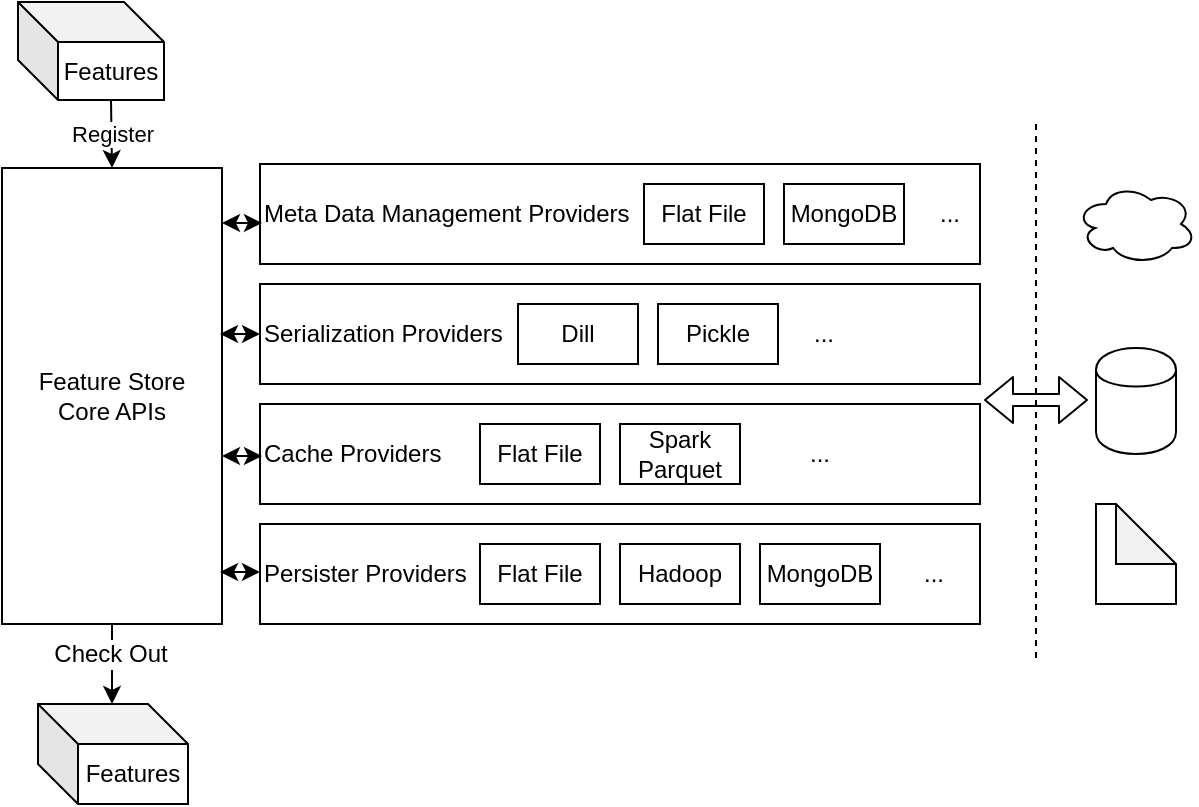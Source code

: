 <mxfile version="10.7.5" type="device"><diagram id="H-cCnwML8Yvyatv7vtV2" name="Page-1"><mxGraphModel dx="1398" dy="828" grid="1" gridSize="10" guides="1" tooltips="1" connect="1" arrows="1" fold="1" page="1" pageScale="1" pageWidth="850" pageHeight="1100" math="0" shadow="0"><root><mxCell id="0"/><mxCell id="1" parent="0"/><mxCell id="HjzM2Ok9PyUZWSyf76Pv-1" value="Feature Store&lt;br&gt;Core APIs&lt;br&gt;" style="rounded=0;whiteSpace=wrap;html=1;" vertex="1" parent="1"><mxGeometry x="163" y="232" width="110" height="228" as="geometry"/></mxCell><mxCell id="HjzM2Ok9PyUZWSyf76Pv-2" value="Persister Providers" style="rounded=0;whiteSpace=wrap;html=1;align=left;" vertex="1" parent="1"><mxGeometry x="292" y="410" width="360" height="50" as="geometry"/></mxCell><mxCell id="HjzM2Ok9PyUZWSyf76Pv-3" value="Flat File" style="rounded=0;whiteSpace=wrap;html=1;align=center;" vertex="1" parent="1"><mxGeometry x="402" y="420" width="60" height="30" as="geometry"/></mxCell><mxCell id="HjzM2Ok9PyUZWSyf76Pv-4" value="Hadoop" style="rounded=0;whiteSpace=wrap;html=1;align=center;" vertex="1" parent="1"><mxGeometry x="472" y="420" width="60" height="30" as="geometry"/></mxCell><mxCell id="HjzM2Ok9PyUZWSyf76Pv-5" value="MongoDB" style="rounded=0;whiteSpace=wrap;html=1;align=center;" vertex="1" parent="1"><mxGeometry x="542" y="420" width="60" height="30" as="geometry"/></mxCell><mxCell id="HjzM2Ok9PyUZWSyf76Pv-6" value="..." style="text;html=1;strokeColor=none;fillColor=none;align=center;verticalAlign=middle;whiteSpace=wrap;rounded=0;" vertex="1" parent="1"><mxGeometry x="609" y="425" width="40" height="20" as="geometry"/></mxCell><mxCell id="HjzM2Ok9PyUZWSyf76Pv-15" value="" style="endArrow=none;dashed=1;html=1;" edge="1" parent="1"><mxGeometry width="50" height="50" relative="1" as="geometry"><mxPoint x="680" y="210" as="sourcePoint"/><mxPoint x="680" y="480" as="targetPoint"/></mxGeometry></mxCell><mxCell id="HjzM2Ok9PyUZWSyf76Pv-19" value="Serialization Providers" style="rounded=0;whiteSpace=wrap;html=1;align=left;" vertex="1" parent="1"><mxGeometry x="292" y="290" width="360" height="50" as="geometry"/></mxCell><mxCell id="HjzM2Ok9PyUZWSyf76Pv-20" value="Dill" style="rounded=0;whiteSpace=wrap;html=1;align=center;" vertex="1" parent="1"><mxGeometry x="421" y="300" width="60" height="30" as="geometry"/></mxCell><mxCell id="HjzM2Ok9PyUZWSyf76Pv-21" value="Pickle" style="rounded=0;whiteSpace=wrap;html=1;align=center;" vertex="1" parent="1"><mxGeometry x="491" y="300" width="60" height="30" as="geometry"/></mxCell><mxCell id="HjzM2Ok9PyUZWSyf76Pv-23" value="..." style="text;html=1;strokeColor=none;fillColor=none;align=center;verticalAlign=middle;whiteSpace=wrap;rounded=0;" vertex="1" parent="1"><mxGeometry x="554" y="305" width="40" height="20" as="geometry"/></mxCell><mxCell id="HjzM2Ok9PyUZWSyf76Pv-24" value="Cache Providers" style="rounded=0;whiteSpace=wrap;html=1;align=left;" vertex="1" parent="1"><mxGeometry x="292" y="350" width="360" height="50" as="geometry"/></mxCell><mxCell id="HjzM2Ok9PyUZWSyf76Pv-25" value="Flat File" style="rounded=0;whiteSpace=wrap;html=1;align=center;" vertex="1" parent="1"><mxGeometry x="402" y="360" width="60" height="30" as="geometry"/></mxCell><mxCell id="HjzM2Ok9PyUZWSyf76Pv-26" value="&lt;span&gt;Spark Parquet&lt;/span&gt;" style="rounded=0;whiteSpace=wrap;html=1;align=center;" vertex="1" parent="1"><mxGeometry x="472" y="360" width="60" height="30" as="geometry"/></mxCell><mxCell id="HjzM2Ok9PyUZWSyf76Pv-28" value="..." style="text;html=1;strokeColor=none;fillColor=none;align=center;verticalAlign=middle;whiteSpace=wrap;rounded=0;" vertex="1" parent="1"><mxGeometry x="552" y="365" width="40" height="20" as="geometry"/></mxCell><mxCell id="HjzM2Ok9PyUZWSyf76Pv-29" value="Meta Data Management Providers" style="rounded=0;whiteSpace=wrap;html=1;align=left;" vertex="1" parent="1"><mxGeometry x="292" y="230" width="360" height="50" as="geometry"/></mxCell><mxCell id="HjzM2Ok9PyUZWSyf76Pv-30" value="Flat File" style="rounded=0;whiteSpace=wrap;html=1;align=center;" vertex="1" parent="1"><mxGeometry x="484" y="240" width="60" height="30" as="geometry"/></mxCell><mxCell id="HjzM2Ok9PyUZWSyf76Pv-31" value="MongoDB" style="rounded=0;whiteSpace=wrap;html=1;align=center;" vertex="1" parent="1"><mxGeometry x="554" y="240" width="60" height="30" as="geometry"/></mxCell><mxCell id="HjzM2Ok9PyUZWSyf76Pv-32" value="..." style="text;html=1;strokeColor=none;fillColor=none;align=center;verticalAlign=middle;whiteSpace=wrap;rounded=0;" vertex="1" parent="1"><mxGeometry x="617" y="245" width="40" height="20" as="geometry"/></mxCell><mxCell id="HjzM2Ok9PyUZWSyf76Pv-35" value="" style="endArrow=classic;startArrow=classic;html=1;" edge="1" parent="1"><mxGeometry width="50" height="50" relative="1" as="geometry"><mxPoint x="272" y="434" as="sourcePoint"/><mxPoint x="292" y="434" as="targetPoint"/></mxGeometry></mxCell><mxCell id="HjzM2Ok9PyUZWSyf76Pv-36" value="" style="endArrow=classic;startArrow=classic;html=1;" edge="1" parent="1"><mxGeometry width="50" height="50" relative="1" as="geometry"><mxPoint x="273" y="376" as="sourcePoint"/><mxPoint x="293" y="376" as="targetPoint"/></mxGeometry></mxCell><mxCell id="HjzM2Ok9PyUZWSyf76Pv-37" value="" style="endArrow=classic;startArrow=classic;html=1;" edge="1" parent="1"><mxGeometry width="50" height="50" relative="1" as="geometry"><mxPoint x="272" y="315" as="sourcePoint"/><mxPoint x="292" y="315" as="targetPoint"/></mxGeometry></mxCell><mxCell id="HjzM2Ok9PyUZWSyf76Pv-38" value="" style="endArrow=classic;startArrow=classic;html=1;" edge="1" parent="1"><mxGeometry width="50" height="50" relative="1" as="geometry"><mxPoint x="273" y="259.5" as="sourcePoint"/><mxPoint x="293" y="259.5" as="targetPoint"/></mxGeometry></mxCell><mxCell id="HjzM2Ok9PyUZWSyf76Pv-40" value="" style="ellipse;shape=cloud;whiteSpace=wrap;html=1;align=center;" vertex="1" parent="1"><mxGeometry x="700" y="240" width="60" height="40" as="geometry"/></mxCell><mxCell id="HjzM2Ok9PyUZWSyf76Pv-41" value="" style="shape=cylinder;whiteSpace=wrap;html=1;boundedLbl=1;backgroundOutline=1;align=center;" vertex="1" parent="1"><mxGeometry x="710" y="322" width="40" height="53" as="geometry"/></mxCell><mxCell id="HjzM2Ok9PyUZWSyf76Pv-42" value="" style="shape=note;whiteSpace=wrap;html=1;backgroundOutline=1;darkOpacity=0.05;align=center;" vertex="1" parent="1"><mxGeometry x="710" y="400" width="40" height="50" as="geometry"/></mxCell><mxCell id="HjzM2Ok9PyUZWSyf76Pv-44" value="" style="shape=flexArrow;endArrow=classic;startArrow=classic;html=1;width=6;endSize=4.33;startWidth=16;startSize=4.33;endWidth=16;" edge="1" parent="1"><mxGeometry width="50" height="50" relative="1" as="geometry"><mxPoint x="654" y="348" as="sourcePoint"/><mxPoint x="706" y="348" as="targetPoint"/></mxGeometry></mxCell><mxCell id="HjzM2Ok9PyUZWSyf76Pv-45" value="Register" style="endArrow=classic;html=1;entryX=0.5;entryY=0;entryDx=0;entryDy=0;exitX=0;exitY=0;exitDx=46.5;exitDy=49;exitPerimeter=0;" edge="1" parent="1" source="HjzM2Ok9PyUZWSyf76Pv-47" target="HjzM2Ok9PyUZWSyf76Pv-1"><mxGeometry width="50" height="50" relative="1" as="geometry"><mxPoint x="218" y="170" as="sourcePoint"/><mxPoint x="210" y="500" as="targetPoint"/></mxGeometry></mxCell><mxCell id="HjzM2Ok9PyUZWSyf76Pv-47" value="Features" style="shape=cube;whiteSpace=wrap;html=1;boundedLbl=1;backgroundOutline=1;darkOpacity=0.05;darkOpacity2=0.1;align=center;" vertex="1" parent="1"><mxGeometry x="171" y="149" width="73" height="49" as="geometry"/></mxCell><mxCell id="HjzM2Ok9PyUZWSyf76Pv-48" value="Features" style="shape=cube;whiteSpace=wrap;html=1;boundedLbl=1;backgroundOutline=1;darkOpacity=0.05;darkOpacity2=0.1;align=center;" vertex="1" parent="1"><mxGeometry x="181" y="500" width="75" height="50" as="geometry"/></mxCell><mxCell id="HjzM2Ok9PyUZWSyf76Pv-49" value="" style="endArrow=classic;html=1;exitX=0.5;exitY=1;exitDx=0;exitDy=0;" edge="1" parent="1" source="HjzM2Ok9PyUZWSyf76Pv-1"><mxGeometry width="50" height="50" relative="1" as="geometry"><mxPoint x="160" y="650" as="sourcePoint"/><mxPoint x="218" y="500" as="targetPoint"/></mxGeometry></mxCell><mxCell id="HjzM2Ok9PyUZWSyf76Pv-50" value="Check Out&lt;br&gt;" style="text;html=1;resizable=0;points=[];align=center;verticalAlign=middle;labelBackgroundColor=#ffffff;" vertex="1" connectable="0" parent="HjzM2Ok9PyUZWSyf76Pv-49"><mxGeometry x="-0.25" y="-1" relative="1" as="geometry"><mxPoint as="offset"/></mxGeometry></mxCell></root></mxGraphModel></diagram></mxfile>